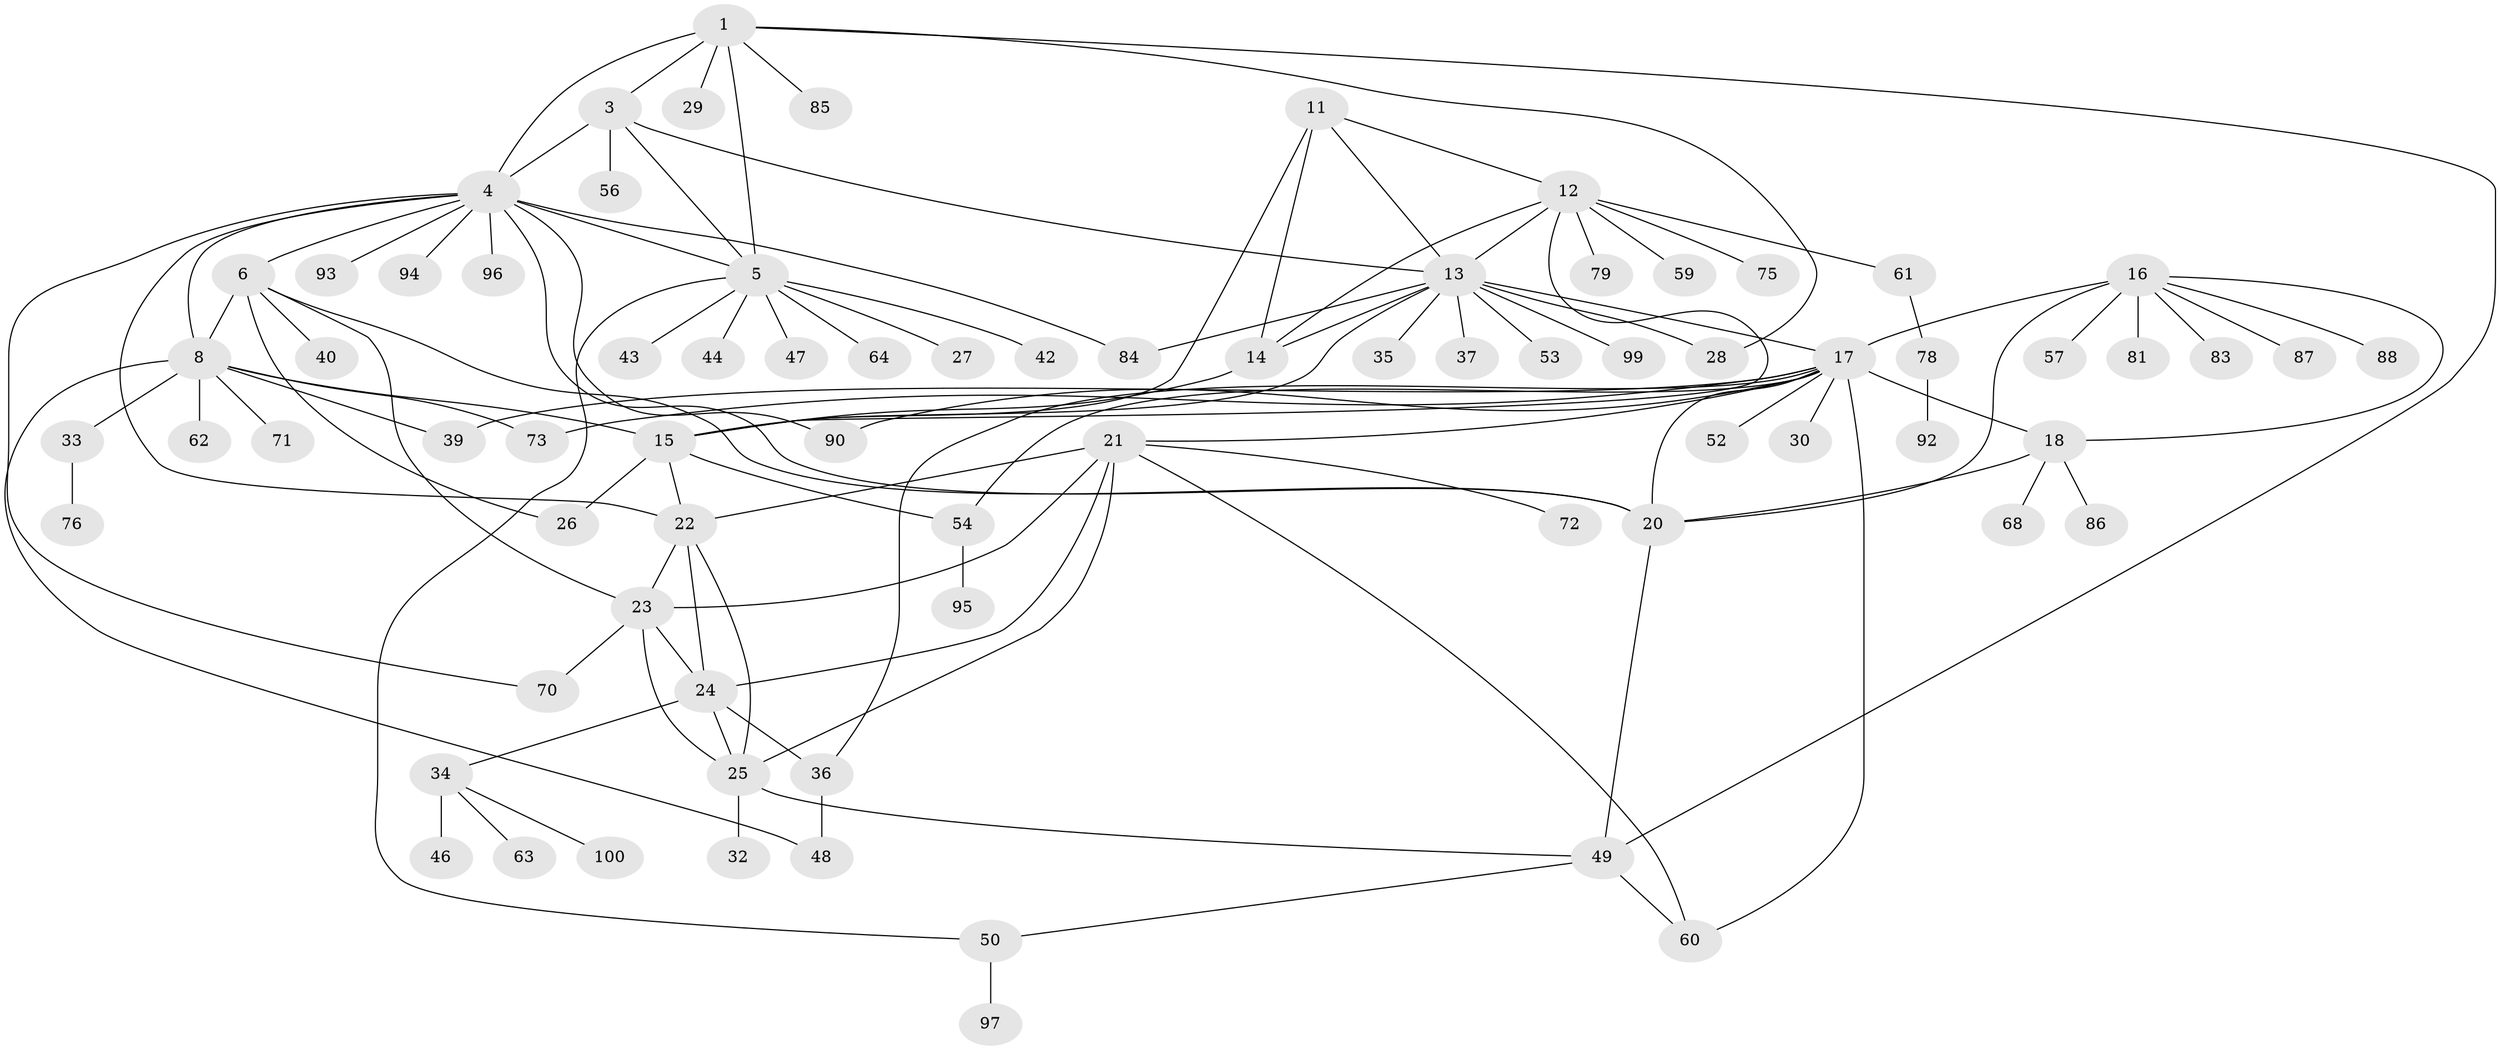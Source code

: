 // Generated by graph-tools (version 1.1) at 2025/24/03/03/25 07:24:14]
// undirected, 77 vertices, 116 edges
graph export_dot {
graph [start="1"]
  node [color=gray90,style=filled];
  1 [super="+2"];
  3;
  4 [super="+7"];
  5 [super="+98"];
  6 [super="+10"];
  8 [super="+9"];
  11;
  12 [super="+58"];
  13 [super="+82"];
  14 [super="+51"];
  15 [super="+89"];
  16 [super="+80"];
  17 [super="+19"];
  18 [super="+45"];
  20;
  21 [super="+41"];
  22;
  23;
  24 [super="+69"];
  25 [super="+31"];
  26 [super="+55"];
  27;
  28;
  29;
  30 [super="+38"];
  32;
  33 [super="+74"];
  34 [super="+67"];
  35;
  36;
  37;
  39;
  40;
  42;
  43;
  44;
  46;
  47;
  48 [super="+77"];
  49 [super="+66"];
  50 [super="+91"];
  52;
  53;
  54;
  56;
  57;
  59;
  60 [super="+65"];
  61;
  62;
  63;
  64;
  68;
  70;
  71;
  72;
  73;
  75;
  76;
  78;
  79;
  81;
  83;
  84;
  85;
  86;
  87;
  88;
  90;
  92;
  93;
  94;
  95;
  96;
  97;
  99;
  100;
  1 -- 3 [weight=2];
  1 -- 4 [weight=2];
  1 -- 5 [weight=2];
  1 -- 28;
  1 -- 29;
  1 -- 49;
  1 -- 85;
  3 -- 4;
  3 -- 5;
  3 -- 13;
  3 -- 56;
  4 -- 5;
  4 -- 20;
  4 -- 22;
  4 -- 84;
  4 -- 90;
  4 -- 94;
  4 -- 96;
  4 -- 6 [weight=2];
  4 -- 70;
  4 -- 8 [weight=2];
  4 -- 93;
  5 -- 27;
  5 -- 42;
  5 -- 43;
  5 -- 44;
  5 -- 47;
  5 -- 50;
  5 -- 64;
  6 -- 8 [weight=4];
  6 -- 26;
  6 -- 40;
  6 -- 20;
  6 -- 23;
  8 -- 15;
  8 -- 73;
  8 -- 33;
  8 -- 39;
  8 -- 71;
  8 -- 48;
  8 -- 62;
  11 -- 12;
  11 -- 13;
  11 -- 14;
  11 -- 15;
  12 -- 13;
  12 -- 14;
  12 -- 15;
  12 -- 59;
  12 -- 61;
  12 -- 75;
  12 -- 79;
  13 -- 14;
  13 -- 15;
  13 -- 28;
  13 -- 35;
  13 -- 37;
  13 -- 53;
  13 -- 84;
  13 -- 99;
  13 -- 17;
  14 -- 15;
  15 -- 22;
  15 -- 54;
  15 -- 26;
  16 -- 17 [weight=2];
  16 -- 18;
  16 -- 20;
  16 -- 57;
  16 -- 81;
  16 -- 88;
  16 -- 83;
  16 -- 87;
  17 -- 18 [weight=2];
  17 -- 20 [weight=2];
  17 -- 21;
  17 -- 30;
  17 -- 52;
  17 -- 54;
  17 -- 60;
  17 -- 90;
  17 -- 36;
  17 -- 39;
  17 -- 73;
  18 -- 20;
  18 -- 68;
  18 -- 86;
  20 -- 49;
  21 -- 22;
  21 -- 23;
  21 -- 24;
  21 -- 25;
  21 -- 60;
  21 -- 72;
  22 -- 23;
  22 -- 24;
  22 -- 25;
  23 -- 24;
  23 -- 25;
  23 -- 70;
  24 -- 25;
  24 -- 34;
  24 -- 36;
  25 -- 32;
  25 -- 49;
  33 -- 76;
  34 -- 46;
  34 -- 63;
  34 -- 100;
  36 -- 48;
  49 -- 50;
  49 -- 60;
  50 -- 97;
  54 -- 95;
  61 -- 78;
  78 -- 92;
}
